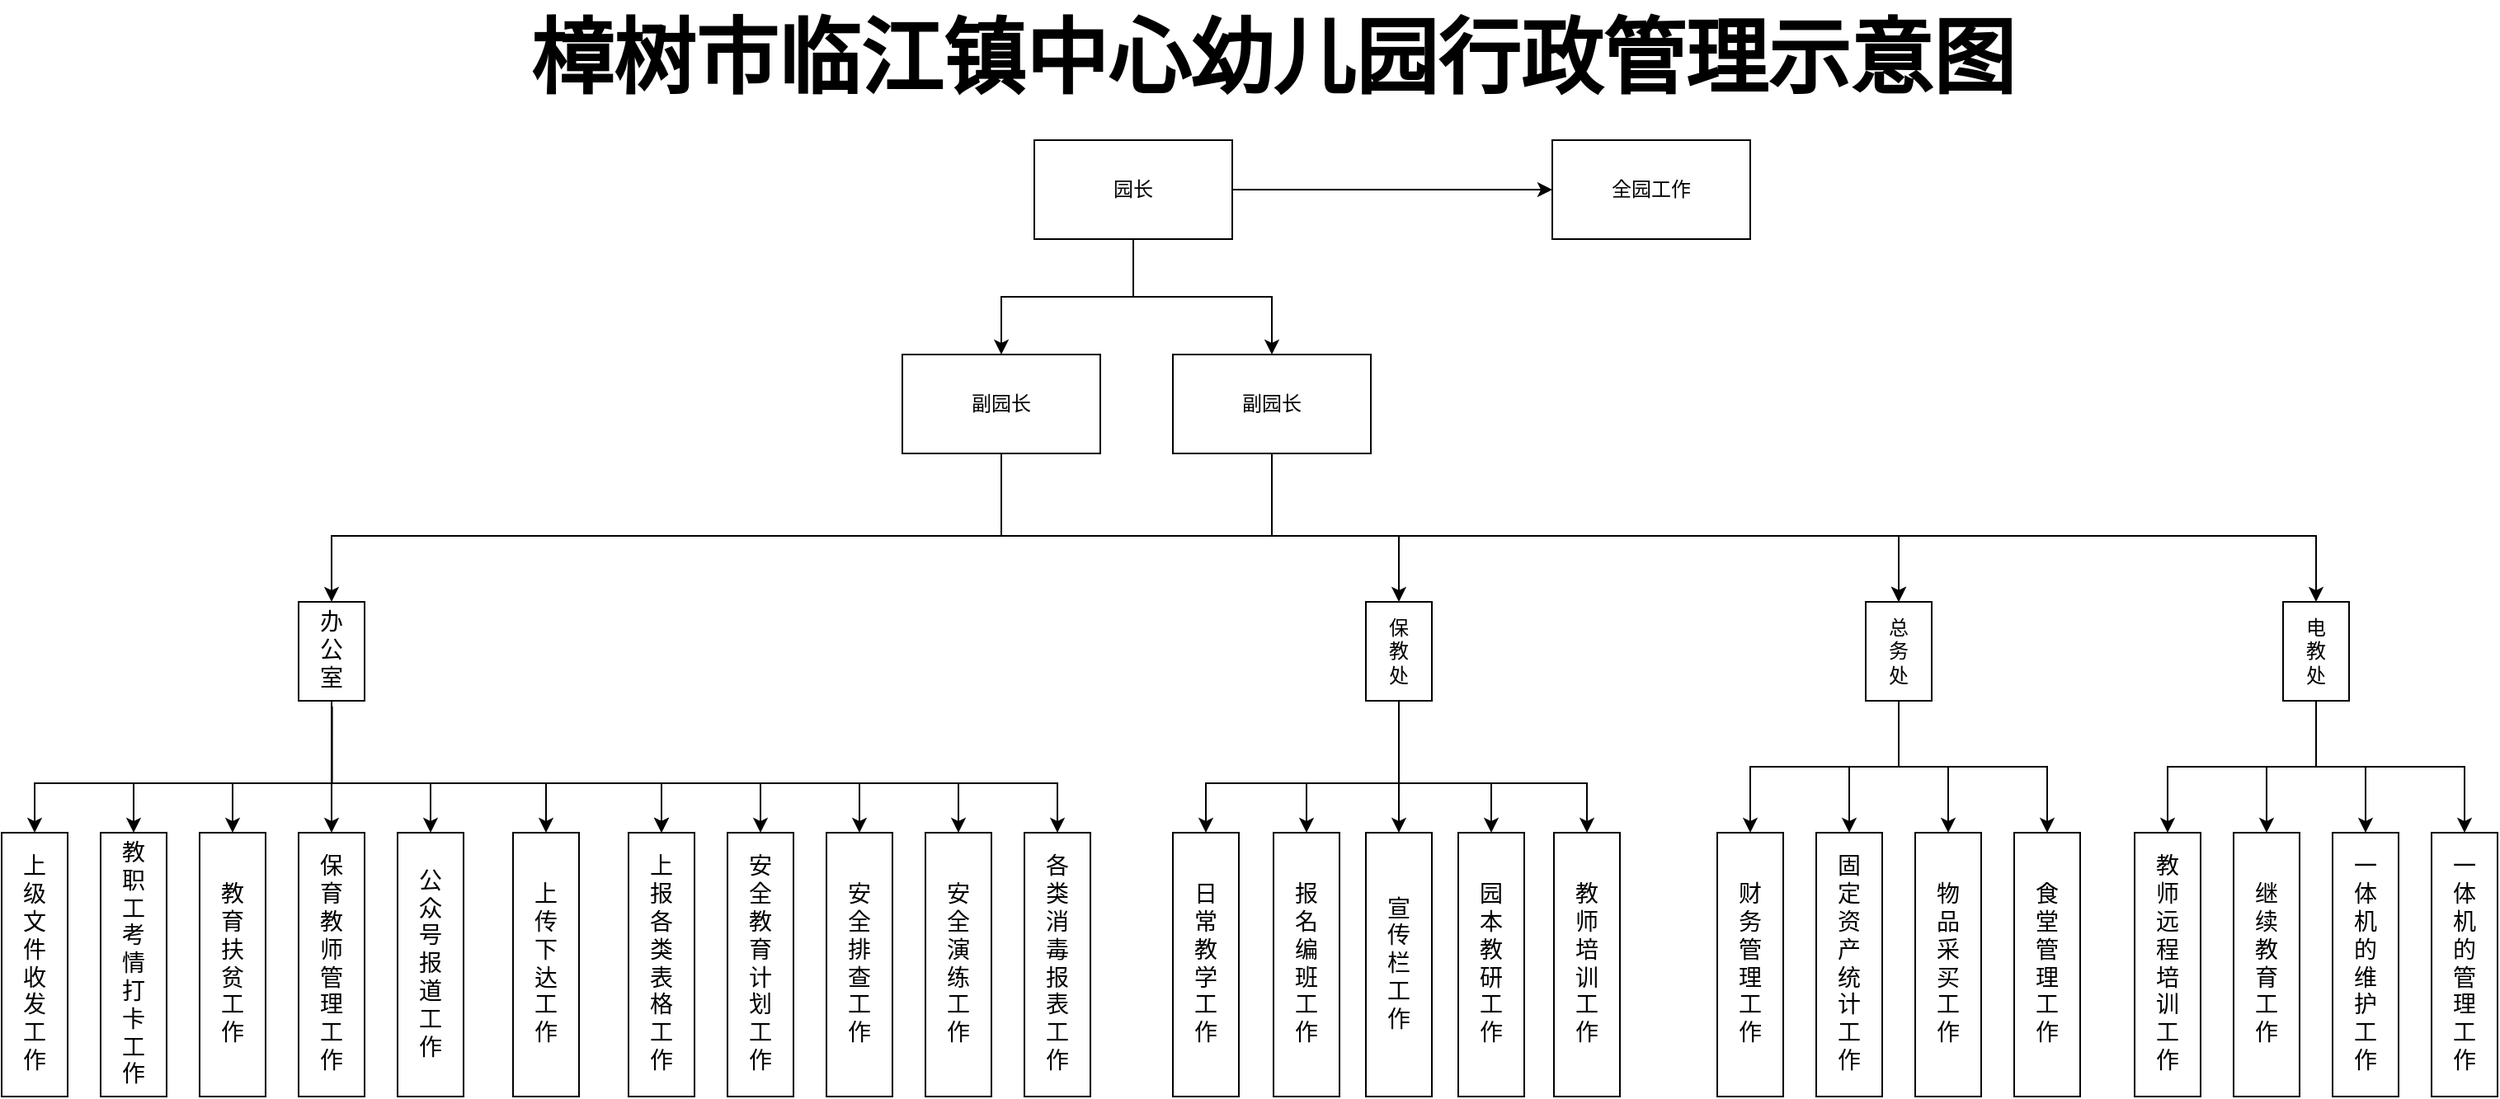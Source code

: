 <mxfile version="14.8.0" type="github">
  <diagram id="EPdFTwsxXow6yKQpClQg" name="Page-1">
    <mxGraphModel dx="1736" dy="920" grid="1" gridSize="10" guides="1" tooltips="1" connect="1" arrows="1" fold="1" page="1" pageScale="1" pageWidth="827" pageHeight="1169" math="0" shadow="0">
      <root>
        <mxCell id="0" />
        <mxCell id="1" parent="0" />
        <mxCell id="B3mxXPaatogXchF34-ks-50" style="edgeStyle=orthogonalEdgeStyle;rounded=0;orthogonalLoop=1;jettySize=auto;html=1;entryX=0.5;entryY=0;entryDx=0;entryDy=0;fontFamily=Verdana;fontSize=14;" parent="1" target="B3mxXPaatogXchF34-ks-20" edge="1">
          <mxGeometry relative="1" as="geometry">
            <mxPoint x="280" y="800" as="sourcePoint" />
            <Array as="points">
              <mxPoint x="280" y="810" />
              <mxPoint x="100" y="810" />
            </Array>
          </mxGeometry>
        </mxCell>
        <mxCell id="B3mxXPaatogXchF34-ks-51" style="edgeStyle=orthogonalEdgeStyle;rounded=0;orthogonalLoop=1;jettySize=auto;html=1;entryX=0.5;entryY=0;entryDx=0;entryDy=0;fontFamily=Verdana;fontSize=14;exitX=0.5;exitY=1;exitDx=0;exitDy=0;" parent="1" source="B3mxXPaatogXchF34-ks-17" target="B3mxXPaatogXchF34-ks-21" edge="1">
          <mxGeometry relative="1" as="geometry">
            <mxPoint x="280" y="800" as="sourcePoint" />
            <Array as="points">
              <mxPoint x="280" y="810" />
              <mxPoint x="160" y="810" />
            </Array>
          </mxGeometry>
        </mxCell>
        <mxCell id="B3mxXPaatogXchF34-ks-52" style="edgeStyle=orthogonalEdgeStyle;rounded=0;orthogonalLoop=1;jettySize=auto;html=1;entryX=0.5;entryY=0;entryDx=0;entryDy=0;fontFamily=Verdana;fontSize=14;exitX=0.5;exitY=1;exitDx=0;exitDy=0;" parent="1" source="B3mxXPaatogXchF34-ks-17" target="B3mxXPaatogXchF34-ks-22" edge="1">
          <mxGeometry relative="1" as="geometry">
            <mxPoint x="280" y="800" as="sourcePoint" />
            <Array as="points">
              <mxPoint x="280" y="810" />
              <mxPoint x="220" y="810" />
            </Array>
          </mxGeometry>
        </mxCell>
        <mxCell id="B3mxXPaatogXchF34-ks-53" style="edgeStyle=orthogonalEdgeStyle;rounded=0;orthogonalLoop=1;jettySize=auto;html=1;entryX=0.5;entryY=0;entryDx=0;entryDy=0;fontFamily=Verdana;fontSize=14;exitX=0.5;exitY=1;exitDx=0;exitDy=0;" parent="1" source="B3mxXPaatogXchF34-ks-17" target="B3mxXPaatogXchF34-ks-23" edge="1">
          <mxGeometry relative="1" as="geometry">
            <mxPoint x="280" y="800" as="sourcePoint" />
          </mxGeometry>
        </mxCell>
        <mxCell id="B3mxXPaatogXchF34-ks-54" style="edgeStyle=orthogonalEdgeStyle;rounded=0;orthogonalLoop=1;jettySize=auto;html=1;entryX=0.5;entryY=0;entryDx=0;entryDy=0;fontFamily=Verdana;fontSize=14;exitX=0.508;exitY=1.056;exitDx=0;exitDy=0;exitPerimeter=0;" parent="1" source="B3mxXPaatogXchF34-ks-17" target="B3mxXPaatogXchF34-ks-24" edge="1">
          <mxGeometry relative="1" as="geometry">
            <mxPoint x="280" y="800" as="sourcePoint" />
            <Array as="points">
              <mxPoint x="280" y="810" />
              <mxPoint x="340" y="810" />
            </Array>
          </mxGeometry>
        </mxCell>
        <mxCell id="B3mxXPaatogXchF34-ks-55" style="edgeStyle=orthogonalEdgeStyle;rounded=0;orthogonalLoop=1;jettySize=auto;html=1;entryX=0.5;entryY=0;entryDx=0;entryDy=0;fontFamily=Verdana;fontSize=14;exitX=0.5;exitY=1;exitDx=0;exitDy=0;" parent="1" source="B3mxXPaatogXchF34-ks-17" target="B3mxXPaatogXchF34-ks-34" edge="1">
          <mxGeometry relative="1" as="geometry">
            <mxPoint x="280" y="800" as="sourcePoint" />
            <Array as="points">
              <mxPoint x="280" y="810" />
              <mxPoint x="410" y="810" />
            </Array>
          </mxGeometry>
        </mxCell>
        <mxCell id="B3mxXPaatogXchF34-ks-56" style="edgeStyle=orthogonalEdgeStyle;rounded=0;orthogonalLoop=1;jettySize=auto;html=1;entryX=0.5;entryY=0;entryDx=0;entryDy=0;fontFamily=Verdana;fontSize=14;exitX=0.5;exitY=1;exitDx=0;exitDy=0;" parent="1" source="B3mxXPaatogXchF34-ks-17" target="B3mxXPaatogXchF34-ks-25" edge="1">
          <mxGeometry relative="1" as="geometry">
            <mxPoint x="280" y="800" as="sourcePoint" />
            <Array as="points">
              <mxPoint x="280" y="810" />
              <mxPoint x="480" y="810" />
            </Array>
          </mxGeometry>
        </mxCell>
        <mxCell id="aNijLa5Wb7dYRHiopZRa-3" style="edgeStyle=orthogonalEdgeStyle;rounded=0;orthogonalLoop=1;jettySize=auto;html=1;entryX=0.5;entryY=0;entryDx=0;entryDy=0;" edge="1" parent="1" source="B3mxXPaatogXchF34-ks-17" target="B3mxXPaatogXchF34-ks-37">
          <mxGeometry relative="1" as="geometry">
            <Array as="points">
              <mxPoint x="280" y="810" />
              <mxPoint x="540" y="810" />
            </Array>
          </mxGeometry>
        </mxCell>
        <mxCell id="aNijLa5Wb7dYRHiopZRa-4" style="edgeStyle=orthogonalEdgeStyle;rounded=0;orthogonalLoop=1;jettySize=auto;html=1;entryX=0.5;entryY=0;entryDx=0;entryDy=0;" edge="1" parent="1" source="B3mxXPaatogXchF34-ks-17" target="B3mxXPaatogXchF34-ks-39">
          <mxGeometry relative="1" as="geometry">
            <Array as="points">
              <mxPoint x="280" y="810" />
              <mxPoint x="600" y="810" />
            </Array>
          </mxGeometry>
        </mxCell>
        <mxCell id="aNijLa5Wb7dYRHiopZRa-5" style="edgeStyle=orthogonalEdgeStyle;rounded=0;orthogonalLoop=1;jettySize=auto;html=1;entryX=0.5;entryY=0;entryDx=0;entryDy=0;" edge="1" parent="1" source="B3mxXPaatogXchF34-ks-17" target="B3mxXPaatogXchF34-ks-40">
          <mxGeometry relative="1" as="geometry">
            <Array as="points">
              <mxPoint x="280" y="810" />
              <mxPoint x="660" y="810" />
            </Array>
          </mxGeometry>
        </mxCell>
        <mxCell id="aNijLa5Wb7dYRHiopZRa-6" style="edgeStyle=orthogonalEdgeStyle;rounded=0;orthogonalLoop=1;jettySize=auto;html=1;entryX=0.5;entryY=0;entryDx=0;entryDy=0;" edge="1" parent="1" source="B3mxXPaatogXchF34-ks-17" target="B3mxXPaatogXchF34-ks-41">
          <mxGeometry relative="1" as="geometry">
            <Array as="points">
              <mxPoint x="280" y="810" />
              <mxPoint x="720" y="810" />
            </Array>
          </mxGeometry>
        </mxCell>
        <mxCell id="B3mxXPaatogXchF34-ks-17" value="办&lt;br&gt;公&lt;br&gt;室" style="rounded=0;whiteSpace=wrap;html=1;shadow=0;labelBackgroundColor=none;fontFamily=Verdana;fontSize=14;align=center;verticalAlign=middle;" parent="1" vertex="1">
          <mxGeometry x="260" y="700" width="40" height="60" as="geometry" />
        </mxCell>
        <mxCell id="B3mxXPaatogXchF34-ks-3" value="" style="edgeStyle=orthogonalEdgeStyle;rounded=0;orthogonalLoop=1;jettySize=auto;html=1;" parent="1" source="B3mxXPaatogXchF34-ks-1" target="B3mxXPaatogXchF34-ks-2" edge="1">
          <mxGeometry relative="1" as="geometry" />
        </mxCell>
        <mxCell id="B3mxXPaatogXchF34-ks-95" style="edgeStyle=orthogonalEdgeStyle;rounded=0;orthogonalLoop=1;jettySize=auto;html=1;entryX=0.5;entryY=0;entryDx=0;entryDy=0;fontFamily=Verdana;fontSize=14;" parent="1" source="B3mxXPaatogXchF34-ks-1" target="B3mxXPaatogXchF34-ks-88" edge="1">
          <mxGeometry relative="1" as="geometry" />
        </mxCell>
        <mxCell id="B3mxXPaatogXchF34-ks-97" style="edgeStyle=orthogonalEdgeStyle;rounded=0;orthogonalLoop=1;jettySize=auto;html=1;entryX=0.5;entryY=0;entryDx=0;entryDy=0;fontFamily=Verdana;fontSize=14;strokeWidth=1;" parent="1" source="B3mxXPaatogXchF34-ks-1" target="B3mxXPaatogXchF34-ks-96" edge="1">
          <mxGeometry relative="1" as="geometry" />
        </mxCell>
        <mxCell id="B3mxXPaatogXchF34-ks-1" value="园长" style="rounded=0;whiteSpace=wrap;html=1;" parent="1" vertex="1">
          <mxGeometry x="706" y="420" width="120" height="60" as="geometry" />
        </mxCell>
        <mxCell id="B3mxXPaatogXchF34-ks-2" value="全园工作" style="rounded=0;whiteSpace=wrap;html=1;" parent="1" vertex="1">
          <mxGeometry x="1020" y="420" width="120" height="60" as="geometry" />
        </mxCell>
        <mxCell id="B3mxXPaatogXchF34-ks-62" style="edgeStyle=orthogonalEdgeStyle;rounded=0;orthogonalLoop=1;jettySize=auto;html=1;entryX=0.5;entryY=0;entryDx=0;entryDy=0;fontFamily=Verdana;fontSize=14;" parent="1" source="B3mxXPaatogXchF34-ks-8" target="B3mxXPaatogXchF34-ks-28" edge="1">
          <mxGeometry relative="1" as="geometry">
            <Array as="points">
              <mxPoint x="927" y="810" />
              <mxPoint x="810" y="810" />
            </Array>
          </mxGeometry>
        </mxCell>
        <mxCell id="B3mxXPaatogXchF34-ks-63" style="edgeStyle=orthogonalEdgeStyle;rounded=0;orthogonalLoop=1;jettySize=auto;html=1;entryX=0.5;entryY=0;entryDx=0;entryDy=0;fontFamily=Verdana;fontSize=14;" parent="1" source="B3mxXPaatogXchF34-ks-8" target="B3mxXPaatogXchF34-ks-26" edge="1">
          <mxGeometry relative="1" as="geometry">
            <Array as="points">
              <mxPoint x="927" y="810" />
              <mxPoint x="871" y="810" />
            </Array>
          </mxGeometry>
        </mxCell>
        <mxCell id="B3mxXPaatogXchF34-ks-64" style="edgeStyle=orthogonalEdgeStyle;rounded=0;orthogonalLoop=1;jettySize=auto;html=1;entryX=0.5;entryY=0;entryDx=0;entryDy=0;fontFamily=Verdana;fontSize=14;" parent="1" source="B3mxXPaatogXchF34-ks-8" target="B3mxXPaatogXchF34-ks-29" edge="1">
          <mxGeometry relative="1" as="geometry" />
        </mxCell>
        <mxCell id="B3mxXPaatogXchF34-ks-65" style="edgeStyle=orthogonalEdgeStyle;rounded=0;orthogonalLoop=1;jettySize=auto;html=1;entryX=0.5;entryY=0;entryDx=0;entryDy=0;fontFamily=Verdana;fontSize=14;" parent="1" source="B3mxXPaatogXchF34-ks-8" target="B3mxXPaatogXchF34-ks-36" edge="1">
          <mxGeometry relative="1" as="geometry">
            <Array as="points">
              <mxPoint x="927" y="810" />
              <mxPoint x="983" y="810" />
            </Array>
          </mxGeometry>
        </mxCell>
        <mxCell id="B3mxXPaatogXchF34-ks-66" style="edgeStyle=orthogonalEdgeStyle;rounded=0;orthogonalLoop=1;jettySize=auto;html=1;entryX=0.5;entryY=0;entryDx=0;entryDy=0;fontFamily=Verdana;fontSize=14;" parent="1" source="B3mxXPaatogXchF34-ks-8" target="B3mxXPaatogXchF34-ks-27" edge="1">
          <mxGeometry relative="1" as="geometry">
            <Array as="points">
              <mxPoint x="927" y="810" />
              <mxPoint x="1041" y="810" />
            </Array>
          </mxGeometry>
        </mxCell>
        <mxCell id="B3mxXPaatogXchF34-ks-8" value="保&lt;br&gt;教&lt;br&gt;处" style="rounded=0;whiteSpace=wrap;html=1;" parent="1" vertex="1">
          <mxGeometry x="907" y="700" width="40" height="60" as="geometry" />
        </mxCell>
        <mxCell id="B3mxXPaatogXchF34-ks-71" style="edgeStyle=orthogonalEdgeStyle;rounded=0;orthogonalLoop=1;jettySize=auto;html=1;entryX=0.5;entryY=0;entryDx=0;entryDy=0;fontFamily=Verdana;fontSize=14;" parent="1" source="B3mxXPaatogXchF34-ks-18" target="B3mxXPaatogXchF34-ks-48" edge="1">
          <mxGeometry relative="1" as="geometry">
            <Array as="points">
              <mxPoint x="1230" y="800" />
              <mxPoint x="1140" y="800" />
            </Array>
          </mxGeometry>
        </mxCell>
        <mxCell id="B3mxXPaatogXchF34-ks-72" style="edgeStyle=orthogonalEdgeStyle;rounded=0;orthogonalLoop=1;jettySize=auto;html=1;entryX=0.5;entryY=0;entryDx=0;entryDy=0;fontFamily=Verdana;fontSize=14;" parent="1" source="B3mxXPaatogXchF34-ks-18" target="B3mxXPaatogXchF34-ks-47" edge="1">
          <mxGeometry relative="1" as="geometry" />
        </mxCell>
        <mxCell id="B3mxXPaatogXchF34-ks-73" style="edgeStyle=orthogonalEdgeStyle;rounded=0;orthogonalLoop=1;jettySize=auto;html=1;entryX=0.5;entryY=0;entryDx=0;entryDy=0;fontFamily=Verdana;fontSize=14;" parent="1" source="B3mxXPaatogXchF34-ks-18" target="B3mxXPaatogXchF34-ks-46" edge="1">
          <mxGeometry relative="1" as="geometry" />
        </mxCell>
        <mxCell id="B3mxXPaatogXchF34-ks-74" style="edgeStyle=orthogonalEdgeStyle;rounded=0;orthogonalLoop=1;jettySize=auto;html=1;entryX=0.5;entryY=0;entryDx=0;entryDy=0;fontFamily=Verdana;fontSize=14;" parent="1" source="B3mxXPaatogXchF34-ks-18" target="B3mxXPaatogXchF34-ks-45" edge="1">
          <mxGeometry relative="1" as="geometry">
            <Array as="points">
              <mxPoint x="1230" y="800" />
              <mxPoint x="1320" y="800" />
            </Array>
          </mxGeometry>
        </mxCell>
        <mxCell id="B3mxXPaatogXchF34-ks-18" value="总&lt;br&gt;务&lt;br&gt;处" style="rounded=0;whiteSpace=wrap;html=1;" parent="1" vertex="1">
          <mxGeometry x="1210" y="700" width="40" height="60" as="geometry" />
        </mxCell>
        <mxCell id="B3mxXPaatogXchF34-ks-75" style="edgeStyle=orthogonalEdgeStyle;rounded=0;orthogonalLoop=1;jettySize=auto;html=1;entryX=0.5;entryY=0;entryDx=0;entryDy=0;fontFamily=Verdana;fontSize=14;" parent="1" source="B3mxXPaatogXchF34-ks-19" target="B3mxXPaatogXchF34-ks-44" edge="1">
          <mxGeometry relative="1" as="geometry">
            <Array as="points">
              <mxPoint x="1483" y="800" />
              <mxPoint x="1393" y="800" />
            </Array>
          </mxGeometry>
        </mxCell>
        <mxCell id="B3mxXPaatogXchF34-ks-76" style="edgeStyle=orthogonalEdgeStyle;rounded=0;orthogonalLoop=1;jettySize=auto;html=1;entryX=0.5;entryY=0;entryDx=0;entryDy=0;fontFamily=Verdana;fontSize=14;" parent="1" source="B3mxXPaatogXchF34-ks-19" target="B3mxXPaatogXchF34-ks-43" edge="1">
          <mxGeometry relative="1" as="geometry" />
        </mxCell>
        <mxCell id="B3mxXPaatogXchF34-ks-77" style="edgeStyle=orthogonalEdgeStyle;rounded=0;orthogonalLoop=1;jettySize=auto;html=1;entryX=0.5;entryY=0;entryDx=0;entryDy=0;fontFamily=Verdana;fontSize=14;" parent="1" source="B3mxXPaatogXchF34-ks-19" target="B3mxXPaatogXchF34-ks-42" edge="1">
          <mxGeometry relative="1" as="geometry" />
        </mxCell>
        <mxCell id="B3mxXPaatogXchF34-ks-78" style="edgeStyle=orthogonalEdgeStyle;rounded=0;orthogonalLoop=1;jettySize=auto;html=1;entryX=0.5;entryY=0;entryDx=0;entryDy=0;fontFamily=Verdana;fontSize=14;" parent="1" source="B3mxXPaatogXchF34-ks-19" target="B3mxXPaatogXchF34-ks-38" edge="1">
          <mxGeometry relative="1" as="geometry">
            <Array as="points">
              <mxPoint x="1483" y="800" />
              <mxPoint x="1573" y="800" />
            </Array>
          </mxGeometry>
        </mxCell>
        <mxCell id="B3mxXPaatogXchF34-ks-19" value="电&lt;br&gt;教&lt;br&gt;处" style="rounded=0;whiteSpace=wrap;html=1;" parent="1" vertex="1">
          <mxGeometry x="1463" y="700" width="40" height="60" as="geometry" />
        </mxCell>
        <mxCell id="B3mxXPaatogXchF34-ks-20" value="上&lt;br&gt;级&lt;br&gt;文&lt;br&gt;件&lt;br&gt;收&lt;br&gt;发&lt;br&gt;工&lt;br&gt;作" style="rounded=0;whiteSpace=wrap;html=1;shadow=0;labelBackgroundColor=none;fontFamily=Verdana;fontSize=14;align=center;verticalAlign=middle;" parent="1" vertex="1">
          <mxGeometry x="80" y="840" width="40" height="160" as="geometry" />
        </mxCell>
        <mxCell id="B3mxXPaatogXchF34-ks-21" value="教&lt;br&gt;职&lt;br&gt;工&lt;br&gt;考&lt;br&gt;情&lt;br&gt;打&lt;br&gt;卡&lt;br&gt;工&lt;br&gt;作" style="rounded=0;whiteSpace=wrap;html=1;shadow=0;labelBackgroundColor=none;fontFamily=Verdana;fontSize=14;align=center;verticalAlign=middle;" parent="1" vertex="1">
          <mxGeometry x="140" y="840" width="40" height="160" as="geometry" />
        </mxCell>
        <mxCell id="B3mxXPaatogXchF34-ks-22" value="教&lt;br&gt;育&lt;br&gt;扶&lt;br&gt;贫&lt;br&gt;工&lt;br&gt;作" style="rounded=0;whiteSpace=wrap;html=1;shadow=0;labelBackgroundColor=none;fontFamily=Verdana;fontSize=14;align=center;verticalAlign=middle;" parent="1" vertex="1">
          <mxGeometry x="200" y="840" width="40" height="160" as="geometry" />
        </mxCell>
        <mxCell id="B3mxXPaatogXchF34-ks-23" value="保&lt;br&gt;育&lt;br&gt;教&lt;br&gt;师&lt;br&gt;管&lt;br&gt;理&lt;br&gt;工&lt;br&gt;作" style="rounded=0;whiteSpace=wrap;html=1;shadow=0;labelBackgroundColor=none;fontFamily=Verdana;fontSize=14;align=center;verticalAlign=middle;" parent="1" vertex="1">
          <mxGeometry x="260" y="840" width="40" height="160" as="geometry" />
        </mxCell>
        <mxCell id="B3mxXPaatogXchF34-ks-24" value="公&lt;br&gt;众&lt;br&gt;号&lt;br&gt;报&lt;br&gt;道&lt;br&gt;工&lt;br&gt;作" style="rounded=0;whiteSpace=wrap;html=1;shadow=0;labelBackgroundColor=none;fontFamily=Verdana;fontSize=14;align=center;verticalAlign=middle;" parent="1" vertex="1">
          <mxGeometry x="320" y="840" width="40" height="160" as="geometry" />
        </mxCell>
        <mxCell id="B3mxXPaatogXchF34-ks-25" value="上&lt;br&gt;报&lt;br&gt;各&lt;br&gt;类&lt;br&gt;表&lt;br&gt;格&lt;br&gt;工&lt;br&gt;作" style="rounded=0;whiteSpace=wrap;html=1;shadow=0;labelBackgroundColor=none;fontFamily=Verdana;fontSize=14;align=center;verticalAlign=middle;" parent="1" vertex="1">
          <mxGeometry x="460" y="840" width="40" height="160" as="geometry" />
        </mxCell>
        <mxCell id="B3mxXPaatogXchF34-ks-26" value="报&lt;br&gt;名&lt;br&gt;编&lt;br&gt;班&lt;br&gt;工&lt;br&gt;作" style="rounded=0;whiteSpace=wrap;html=1;shadow=0;labelBackgroundColor=none;fontFamily=Verdana;fontSize=14;align=center;verticalAlign=middle;" parent="1" vertex="1">
          <mxGeometry x="851" y="840" width="40" height="160" as="geometry" />
        </mxCell>
        <mxCell id="B3mxXPaatogXchF34-ks-27" value="教&lt;br&gt;师&lt;br&gt;培&lt;br&gt;训&lt;br&gt;工&lt;br&gt;&lt;span style=&quot;color: rgba(0 , 0 , 0 , 0) ; font-family: monospace ; font-size: 0px&quot;&gt;%3CmxGraphModel%3E%3Croot%3E%3CmxCell%20id%3D%220%22%2F%3E%3CmxCell%20id%3D%221%22%20parent%3D%220%22%2F%3E%3CmxCell%20id%3D%222%22%20value%3D%22%E6%95%99%26lt%3Bbr%26gt%3B%E8%81%8C%26lt%3Bbr%26gt%3B%E5%B7%A5%26lt%3Bbr%26gt%3B%E8%80%83%26lt%3Bbr%26gt%3B%E6%83%85%26lt%3Bbr%26gt%3B%E6%89%93%26lt%3Bbr%26gt%3B%E5%8D%A1%26lt%3Bbr%26gt%3B%E5%B7%A5%26lt%3Bbr%26gt%3B%E4%BD%9C%22%20style%3D%22rounded%3D0%3BwhiteSpace%3Dwrap%3Bhtml%3D1%3Bshadow%3D0%3BlabelBackgroundColor%3Dnone%3BfontFamily%3DVerdana%3BfontSize%3D14%3Balign%3Dcenter%3BverticalAlign%3Dmiddle%3B%22%20vertex%3D%221%22%20parent%3D%221%22%3E%3CmxGeometry%20x%3D%22520%22%20y%3D%22420%22%20width%3D%2240%22%20height%3D%22160%22%20as%3D%22geometry%22%2F%3E%3C%2FmxCell%3E%3C%2Froot%3E%3C%2FmxGraphModel%3E&lt;/span&gt;作" style="rounded=0;whiteSpace=wrap;html=1;shadow=0;labelBackgroundColor=none;fontFamily=Verdana;fontSize=14;align=center;verticalAlign=middle;" parent="1" vertex="1">
          <mxGeometry x="1021" y="840" width="40" height="160" as="geometry" />
        </mxCell>
        <mxCell id="B3mxXPaatogXchF34-ks-28" value="日&lt;br&gt;常&lt;br&gt;教&lt;br&gt;学&lt;br&gt;工&lt;br&gt;作" style="rounded=0;whiteSpace=wrap;html=1;shadow=0;labelBackgroundColor=none;fontFamily=Verdana;fontSize=14;align=center;verticalAlign=middle;" parent="1" vertex="1">
          <mxGeometry x="790" y="840" width="40" height="160" as="geometry" />
        </mxCell>
        <mxCell id="B3mxXPaatogXchF34-ks-29" value="宣&lt;br&gt;传&lt;br&gt;栏&lt;br&gt;工&lt;br&gt;作" style="rounded=0;whiteSpace=wrap;html=1;shadow=0;labelBackgroundColor=none;fontFamily=Verdana;fontSize=14;align=center;verticalAlign=middle;" parent="1" vertex="1">
          <mxGeometry x="907" y="840" width="40" height="160" as="geometry" />
        </mxCell>
        <mxCell id="B3mxXPaatogXchF34-ks-34" value="上&lt;br&gt;传&lt;br&gt;下&lt;br&gt;达&lt;br&gt;工&lt;br&gt;作" style="rounded=0;whiteSpace=wrap;html=1;shadow=0;labelBackgroundColor=none;fontFamily=Verdana;fontSize=14;align=center;verticalAlign=middle;" parent="1" vertex="1">
          <mxGeometry x="390" y="840" width="40" height="160" as="geometry" />
        </mxCell>
        <mxCell id="B3mxXPaatogXchF34-ks-36" value="园&lt;br&gt;本&lt;br&gt;教&lt;br&gt;研&lt;br&gt;工&lt;br&gt;作" style="rounded=0;whiteSpace=wrap;html=1;shadow=0;labelBackgroundColor=none;fontFamily=Verdana;fontSize=14;align=center;verticalAlign=middle;" parent="1" vertex="1">
          <mxGeometry x="963" y="840" width="40" height="160" as="geometry" />
        </mxCell>
        <mxCell id="B3mxXPaatogXchF34-ks-37" value="安&lt;br&gt;全&lt;br&gt;教&lt;br&gt;育&lt;br&gt;计&lt;br&gt;划&lt;br&gt;工&lt;br&gt;作" style="rounded=0;whiteSpace=wrap;html=1;shadow=0;labelBackgroundColor=none;fontFamily=Verdana;fontSize=14;align=center;verticalAlign=middle;" parent="1" vertex="1">
          <mxGeometry x="520" y="840" width="40" height="160" as="geometry" />
        </mxCell>
        <mxCell id="B3mxXPaatogXchF34-ks-38" value="一&lt;br&gt;体&lt;br&gt;机&lt;br&gt;的&lt;br&gt;管&lt;br&gt;理&lt;br&gt;工&lt;br&gt;作" style="rounded=0;whiteSpace=wrap;html=1;shadow=0;labelBackgroundColor=none;fontFamily=Verdana;fontSize=14;align=center;verticalAlign=middle;" parent="1" vertex="1">
          <mxGeometry x="1553" y="840" width="40" height="160" as="geometry" />
        </mxCell>
        <mxCell id="B3mxXPaatogXchF34-ks-39" value="安&lt;br&gt;全&lt;br&gt;排&lt;br&gt;查&lt;br&gt;工&lt;br&gt;作" style="rounded=0;whiteSpace=wrap;html=1;shadow=0;labelBackgroundColor=none;fontFamily=Verdana;fontSize=14;align=center;verticalAlign=middle;" parent="1" vertex="1">
          <mxGeometry x="580" y="840" width="40" height="160" as="geometry" />
        </mxCell>
        <mxCell id="B3mxXPaatogXchF34-ks-40" value="安&lt;br&gt;全&lt;br&gt;演&lt;br&gt;练&lt;br&gt;工&lt;br&gt;作" style="rounded=0;whiteSpace=wrap;html=1;shadow=0;labelBackgroundColor=none;fontFamily=Verdana;fontSize=14;align=center;verticalAlign=middle;" parent="1" vertex="1">
          <mxGeometry x="640" y="840" width="40" height="160" as="geometry" />
        </mxCell>
        <mxCell id="B3mxXPaatogXchF34-ks-41" value="各&lt;br&gt;类&lt;br&gt;消&lt;br&gt;毒&lt;br&gt;报&lt;br&gt;表&lt;br&gt;工&lt;br&gt;作" style="rounded=0;whiteSpace=wrap;html=1;shadow=0;labelBackgroundColor=none;fontFamily=Verdana;fontSize=14;align=center;verticalAlign=middle;" parent="1" vertex="1">
          <mxGeometry x="700" y="840" width="40" height="160" as="geometry" />
        </mxCell>
        <mxCell id="B3mxXPaatogXchF34-ks-42" value="一&lt;br&gt;体&lt;br&gt;机&lt;br&gt;的&lt;br&gt;维&lt;br&gt;护&lt;br&gt;工&lt;br&gt;作" style="rounded=0;whiteSpace=wrap;html=1;shadow=0;labelBackgroundColor=none;fontFamily=Verdana;fontSize=14;align=center;verticalAlign=middle;" parent="1" vertex="1">
          <mxGeometry x="1493" y="840" width="40" height="160" as="geometry" />
        </mxCell>
        <mxCell id="B3mxXPaatogXchF34-ks-43" value="继&lt;br&gt;续&lt;br&gt;教&lt;br&gt;育&lt;br&gt;工&lt;br&gt;作" style="rounded=0;whiteSpace=wrap;html=1;shadow=0;labelBackgroundColor=none;fontFamily=Verdana;fontSize=14;align=center;verticalAlign=middle;" parent="1" vertex="1">
          <mxGeometry x="1433" y="840" width="40" height="160" as="geometry" />
        </mxCell>
        <mxCell id="B3mxXPaatogXchF34-ks-44" value="教&lt;br&gt;师&lt;br&gt;远&lt;br&gt;程&lt;br&gt;培&lt;br&gt;训&lt;br&gt;工&lt;br&gt;作" style="rounded=0;whiteSpace=wrap;html=1;shadow=0;labelBackgroundColor=none;fontFamily=Verdana;fontSize=14;align=center;verticalAlign=middle;" parent="1" vertex="1">
          <mxGeometry x="1373" y="840" width="40" height="160" as="geometry" />
        </mxCell>
        <mxCell id="B3mxXPaatogXchF34-ks-45" value="食&lt;br&gt;堂&lt;br&gt;管&lt;br&gt;理&lt;br&gt;工&lt;br&gt;作" style="rounded=0;whiteSpace=wrap;html=1;shadow=0;labelBackgroundColor=none;fontFamily=Verdana;fontSize=14;align=center;verticalAlign=middle;" parent="1" vertex="1">
          <mxGeometry x="1300" y="840" width="40" height="160" as="geometry" />
        </mxCell>
        <mxCell id="B3mxXPaatogXchF34-ks-46" value="物&lt;br&gt;品&lt;br&gt;采&lt;br&gt;买&lt;br&gt;工&lt;br&gt;作" style="rounded=0;whiteSpace=wrap;html=1;shadow=0;labelBackgroundColor=none;fontFamily=Verdana;fontSize=14;align=center;verticalAlign=middle;" parent="1" vertex="1">
          <mxGeometry x="1240" y="840" width="40" height="160" as="geometry" />
        </mxCell>
        <mxCell id="B3mxXPaatogXchF34-ks-47" value="固&lt;br&gt;定&lt;br&gt;资&lt;br&gt;产&lt;br&gt;统&lt;br&gt;计&lt;br&gt;工&lt;br&gt;作" style="rounded=0;whiteSpace=wrap;html=1;shadow=0;labelBackgroundColor=none;fontFamily=Verdana;fontSize=14;align=center;verticalAlign=middle;" parent="1" vertex="1">
          <mxGeometry x="1180" y="840" width="40" height="160" as="geometry" />
        </mxCell>
        <mxCell id="B3mxXPaatogXchF34-ks-48" value="财&lt;br&gt;务&lt;br&gt;管&lt;br&gt;理&lt;br&gt;工&lt;br&gt;作" style="rounded=0;whiteSpace=wrap;html=1;shadow=0;labelBackgroundColor=none;fontFamily=Verdana;fontSize=14;align=center;verticalAlign=middle;" parent="1" vertex="1">
          <mxGeometry x="1120" y="840" width="40" height="160" as="geometry" />
        </mxCell>
        <mxCell id="B3mxXPaatogXchF34-ks-60" style="edgeStyle=orthogonalEdgeStyle;rounded=0;orthogonalLoop=1;jettySize=auto;html=1;entryX=0.5;entryY=0;entryDx=0;entryDy=0;fontFamily=Verdana;fontSize=14;" parent="1" target="B3mxXPaatogXchF34-ks-25" edge="1">
          <mxGeometry relative="1" as="geometry">
            <mxPoint x="280" y="810" as="sourcePoint" />
            <mxPoint x="480" y="840" as="targetPoint" />
            <Array as="points">
              <mxPoint x="280" y="810" />
              <mxPoint x="480" y="810" />
            </Array>
          </mxGeometry>
        </mxCell>
        <mxCell id="B3mxXPaatogXchF34-ks-90" style="edgeStyle=orthogonalEdgeStyle;rounded=0;orthogonalLoop=1;jettySize=auto;html=1;entryX=0.5;entryY=0;entryDx=0;entryDy=0;fontFamily=Verdana;fontSize=14;strokeWidth=1;" parent="1" source="B3mxXPaatogXchF34-ks-88" target="B3mxXPaatogXchF34-ks-17" edge="1">
          <mxGeometry relative="1" as="geometry">
            <Array as="points">
              <mxPoint x="686" y="660" />
              <mxPoint x="280" y="660" />
            </Array>
          </mxGeometry>
        </mxCell>
        <mxCell id="B3mxXPaatogXchF34-ks-91" style="edgeStyle=orthogonalEdgeStyle;rounded=0;orthogonalLoop=1;jettySize=auto;html=1;fontFamily=Verdana;fontSize=14;" parent="1" source="B3mxXPaatogXchF34-ks-88" target="B3mxXPaatogXchF34-ks-8" edge="1">
          <mxGeometry relative="1" as="geometry">
            <Array as="points">
              <mxPoint x="686" y="660" />
              <mxPoint x="927" y="660" />
            </Array>
          </mxGeometry>
        </mxCell>
        <mxCell id="B3mxXPaatogXchF34-ks-93" style="edgeStyle=orthogonalEdgeStyle;rounded=0;orthogonalLoop=1;jettySize=auto;html=1;entryX=0.5;entryY=0;entryDx=0;entryDy=0;fontFamily=Verdana;fontSize=14;" parent="1" source="B3mxXPaatogXchF34-ks-88" target="B3mxXPaatogXchF34-ks-18" edge="1">
          <mxGeometry relative="1" as="geometry">
            <Array as="points">
              <mxPoint x="686" y="660" />
              <mxPoint x="1230" y="660" />
            </Array>
          </mxGeometry>
        </mxCell>
        <mxCell id="B3mxXPaatogXchF34-ks-94" style="edgeStyle=orthogonalEdgeStyle;rounded=0;orthogonalLoop=1;jettySize=auto;html=1;fontFamily=Verdana;fontSize=14;" parent="1" source="B3mxXPaatogXchF34-ks-88" target="B3mxXPaatogXchF34-ks-19" edge="1">
          <mxGeometry relative="1" as="geometry">
            <Array as="points">
              <mxPoint x="686" y="660" />
              <mxPoint x="1483" y="660" />
            </Array>
          </mxGeometry>
        </mxCell>
        <mxCell id="B3mxXPaatogXchF34-ks-88" value="副园长" style="rounded=0;whiteSpace=wrap;html=1;" parent="1" vertex="1">
          <mxGeometry x="626" y="550" width="120" height="60" as="geometry" />
        </mxCell>
        <mxCell id="aNijLa5Wb7dYRHiopZRa-2" style="edgeStyle=orthogonalEdgeStyle;rounded=0;orthogonalLoop=1;jettySize=auto;html=1;entryX=0.5;entryY=0;entryDx=0;entryDy=0;" edge="1" parent="1" source="B3mxXPaatogXchF34-ks-96" target="B3mxXPaatogXchF34-ks-18">
          <mxGeometry relative="1" as="geometry">
            <Array as="points">
              <mxPoint x="850" y="660" />
              <mxPoint x="1230" y="660" />
            </Array>
          </mxGeometry>
        </mxCell>
        <mxCell id="B3mxXPaatogXchF34-ks-96" value="副园长" style="rounded=0;whiteSpace=wrap;html=1;" parent="1" vertex="1">
          <mxGeometry x="790" y="550" width="120" height="60" as="geometry" />
        </mxCell>
        <mxCell id="aNijLa5Wb7dYRHiopZRa-7" value="樟树市临江镇中心幼儿园行政管理示意图" style="text;html=1;align=center;verticalAlign=middle;resizable=0;points=[];autosize=1;strokeColor=none;fontSize=50;fontStyle=1" vertex="1" parent="1">
          <mxGeometry x="390" y="335" width="920" height="70" as="geometry" />
        </mxCell>
      </root>
    </mxGraphModel>
  </diagram>
</mxfile>
